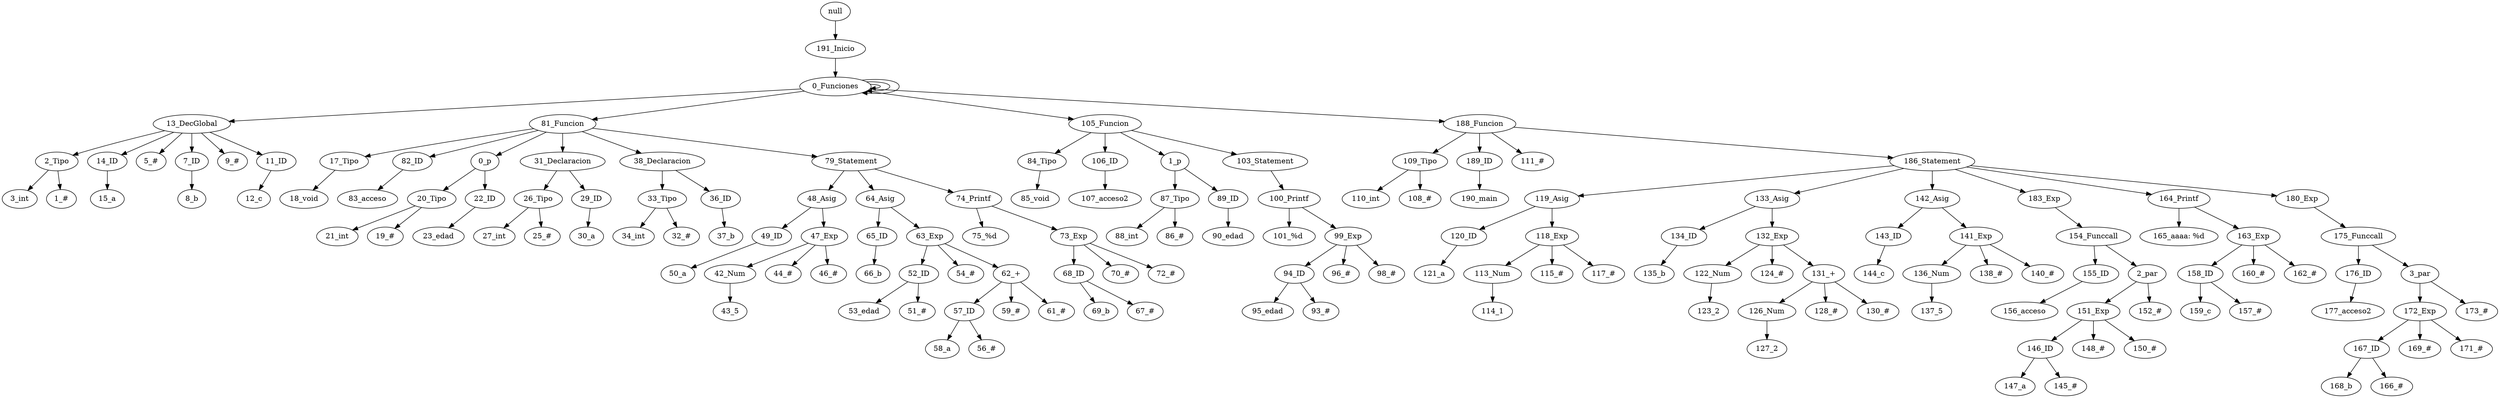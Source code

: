 digraph {
"null" -> "191_Inicio";
"191_Inicio" -> "0_Funciones";
"0_Funciones" -> "0_Funciones";
"0_Funciones" -> "0_Funciones";
"0_Funciones" -> "0_Funciones";
"0_Funciones" -> "13_DecGlobal";
"13_DecGlobal" -> "2_Tipo";
"2_Tipo" -> "3_int";
"2_Tipo" -> "1_#";
"13_DecGlobal" -> "14_ID";
"14_ID" -> "15_a";
"13_DecGlobal" -> "5_#";
"13_DecGlobal" -> "7_ID";
"7_ID" -> "8_b";
"13_DecGlobal" -> "9_#";
"13_DecGlobal" -> "11_ID";
"11_ID" -> "12_c";
"0_Funciones" -> "81_Funcion";
"81_Funcion" -> "17_Tipo";
"17_Tipo" -> "18_void";
"81_Funcion" -> "82_ID";
"82_ID" -> "83_acceso";
"81_Funcion" -> "0_p";
"0_p" -> "20_Tipo";
"20_Tipo" -> "21_int";
"20_Tipo" -> "19_#";
"0_p" -> "22_ID";
"22_ID" -> "23_edad";
"81_Funcion" -> "31_Declaracion";
"31_Declaracion" -> "26_Tipo";
"26_Tipo" -> "27_int";
"26_Tipo" -> "25_#";
"31_Declaracion" -> "29_ID";
"29_ID" -> "30_a";
"81_Funcion" -> "38_Declaracion";
"38_Declaracion" -> "33_Tipo";
"33_Tipo" -> "34_int";
"33_Tipo" -> "32_#";
"38_Declaracion" -> "36_ID";
"36_ID" -> "37_b";
"81_Funcion" -> "79_Statement";
"79_Statement" -> "48_Asig";
"48_Asig" -> "49_ID";
"49_ID" -> "50_a";
"48_Asig" -> "47_Exp";
"47_Exp" -> "42_Num";
"42_Num" -> "43_5";
"47_Exp" -> "44_#";
"47_Exp" -> "46_#";
"79_Statement" -> "64_Asig";
"64_Asig" -> "65_ID";
"65_ID" -> "66_b";
"64_Asig" -> "63_Exp";
"63_Exp" -> "52_ID";
"52_ID" -> "53_edad";
"52_ID" -> "51_#";
"63_Exp" -> "54_#";
"63_Exp" -> "62_+";
"62_+" -> "57_ID";
"57_ID" -> "58_a";
"57_ID" -> "56_#";
"62_+" -> "59_#";
"62_+" -> "61_#";
"79_Statement" -> "74_Printf";
"74_Printf" -> "75_%d ";
"74_Printf" -> "73_Exp";
"73_Exp" -> "68_ID";
"68_ID" -> "69_b";
"68_ID" -> "67_#";
"73_Exp" -> "70_#";
"73_Exp" -> "72_#";
"0_Funciones" -> "105_Funcion";
"105_Funcion" -> "84_Tipo";
"84_Tipo" -> "85_void";
"105_Funcion" -> "106_ID";
"106_ID" -> "107_acceso2";
"105_Funcion" -> "1_p";
"1_p" -> "87_Tipo";
"87_Tipo" -> "88_int";
"87_Tipo" -> "86_#";
"1_p" -> "89_ID";
"89_ID" -> "90_edad";
"105_Funcion" -> "103_Statement";
"103_Statement" -> "100_Printf";
"100_Printf" -> "101_%d ";
"100_Printf" -> "99_Exp";
"99_Exp" -> "94_ID";
"94_ID" -> "95_edad";
"94_ID" -> "93_#";
"99_Exp" -> "96_#";
"99_Exp" -> "98_#";
"0_Funciones" -> "188_Funcion";
"188_Funcion" -> "109_Tipo";
"109_Tipo" -> "110_int";
"109_Tipo" -> "108_#";
"188_Funcion" -> "189_ID";
"189_ID" -> "190_main";
"188_Funcion" -> "111_#";
"188_Funcion" -> "186_Statement";
"186_Statement" -> "119_Asig";
"119_Asig" -> "120_ID";
"120_ID" -> "121_a";
"119_Asig" -> "118_Exp";
"118_Exp" -> "113_Num";
"113_Num" -> "114_1";
"118_Exp" -> "115_#";
"118_Exp" -> "117_#";
"186_Statement" -> "133_Asig";
"133_Asig" -> "134_ID";
"134_ID" -> "135_b";
"133_Asig" -> "132_Exp";
"132_Exp" -> "122_Num";
"122_Num" -> "123_2";
"132_Exp" -> "124_#";
"132_Exp" -> "131_+";
"131_+" -> "126_Num";
"126_Num" -> "127_2";
"131_+" -> "128_#";
"131_+" -> "130_#";
"186_Statement" -> "142_Asig";
"142_Asig" -> "143_ID";
"143_ID" -> "144_c";
"142_Asig" -> "141_Exp";
"141_Exp" -> "136_Num";
"136_Num" -> "137_5";
"141_Exp" -> "138_#";
"141_Exp" -> "140_#";
"186_Statement" -> "183_Exp";
"183_Exp" -> "154_Funccall";
"154_Funccall" -> "155_ID";
"155_ID" -> "156_acceso";
"154_Funccall" -> "2_par";
"2_par" -> "151_Exp";
"151_Exp" -> "146_ID";
"146_ID" -> "147_a";
"146_ID" -> "145_#";
"151_Exp" -> "148_#";
"151_Exp" -> "150_#";
"2_par" -> "152_#";
"186_Statement" -> "164_Printf";
"164_Printf" -> "165_aaaa: %d\n";
"164_Printf" -> "163_Exp";
"163_Exp" -> "158_ID";
"158_ID" -> "159_c";
"158_ID" -> "157_#";
"163_Exp" -> "160_#";
"163_Exp" -> "162_#";
"186_Statement" -> "180_Exp";
"180_Exp" -> "175_Funccall";
"175_Funccall" -> "176_ID";
"176_ID" -> "177_acceso2";
"175_Funccall" -> "3_par";
"3_par" -> "172_Exp";
"172_Exp" -> "167_ID";
"167_ID" -> "168_b";
"167_ID" -> "166_#";
"172_Exp" -> "169_#";
"172_Exp" -> "171_#";
"3_par" -> "173_#";
}